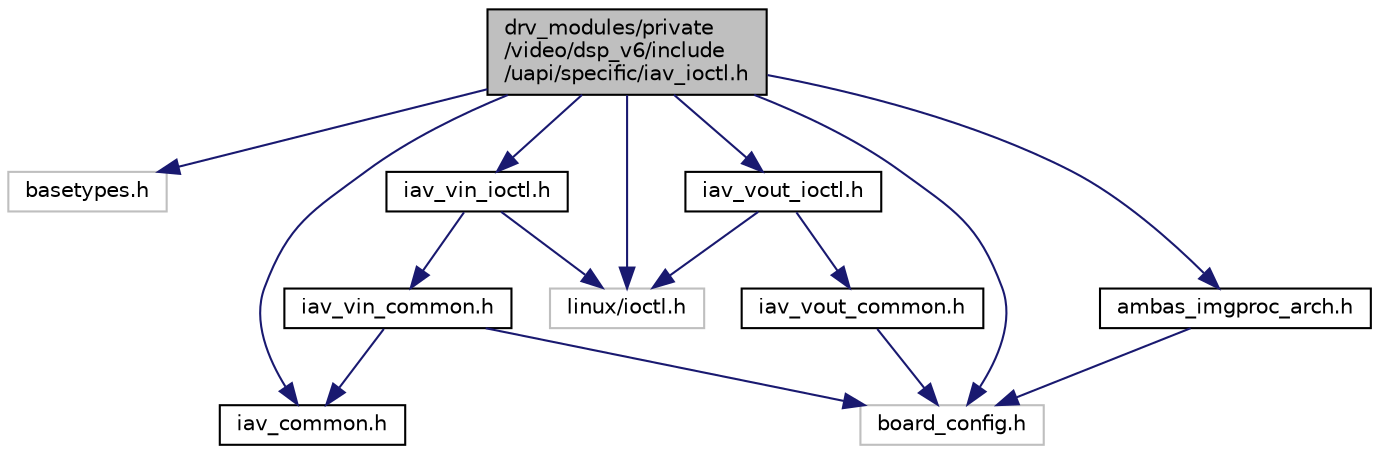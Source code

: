 digraph "drv_modules/private/video/dsp_v6/include/uapi/specific/iav_ioctl.h"
{
 // INTERACTIVE_SVG=YES
 // LATEX_PDF_SIZE
  bgcolor="transparent";
  edge [fontname="Helvetica",fontsize="10",labelfontname="Helvetica",labelfontsize="10"];
  node [fontname="Helvetica",fontsize="10",shape=record];
  Node1 [label="drv_modules/private\l/video/dsp_v6/include\l/uapi/specific/iav_ioctl.h",height=0.2,width=0.4,color="black", fillcolor="grey75", style="filled", fontcolor="black",tooltip="This file defines IAV driver ioctl api."];
  Node1 -> Node2 [color="midnightblue",fontsize="10",style="solid",fontname="Helvetica"];
  Node2 [label="basetypes.h",height=0.2,width=0.4,color="grey75",tooltip=" "];
  Node1 -> Node3 [color="midnightblue",fontsize="10",style="solid",fontname="Helvetica"];
  Node3 [label="linux/ioctl.h",height=0.2,width=0.4,color="grey75",tooltip=" "];
  Node1 -> Node4 [color="midnightblue",fontsize="10",style="solid",fontname="Helvetica"];
  Node4 [label="board_config.h",height=0.2,width=0.4,color="grey75",tooltip=" "];
  Node1 -> Node5 [color="midnightblue",fontsize="10",style="solid",fontname="Helvetica"];
  Node5 [label="iav_common.h",height=0.2,width=0.4,color="black",URL="$d9/da5/iav__common_8h.html",tooltip="This file defines common enumerations used in all IAV driver and header files."];
  Node1 -> Node6 [color="midnightblue",fontsize="10",style="solid",fontname="Helvetica"];
  Node6 [label="iav_vin_ioctl.h",height=0.2,width=0.4,color="black",URL="$de/d12/iav__vin__ioctl_8h.html",tooltip="This file defines IAV Video Input Configuration IOCTL api."];
  Node6 -> Node3 [color="midnightblue",fontsize="10",style="solid",fontname="Helvetica"];
  Node6 -> Node7 [color="midnightblue",fontsize="10",style="solid",fontname="Helvetica"];
  Node7 [label="iav_vin_common.h",height=0.2,width=0.4,color="black",URL="$d9/d65/iav__vin__common_8h.html",tooltip="This file defines IAV Video Input Configuration structures."];
  Node7 -> Node4 [color="midnightblue",fontsize="10",style="solid",fontname="Helvetica"];
  Node7 -> Node5 [color="midnightblue",fontsize="10",style="solid",fontname="Helvetica"];
  Node1 -> Node8 [color="midnightblue",fontsize="10",style="solid",fontname="Helvetica"];
  Node8 [label="iav_vout_ioctl.h",height=0.2,width=0.4,color="black",URL="$dd/d5e/iav__vout__ioctl_8h.html",tooltip="This file defines video output configuration ioctl."];
  Node8 -> Node3 [color="midnightblue",fontsize="10",style="solid",fontname="Helvetica"];
  Node8 -> Node9 [color="midnightblue",fontsize="10",style="solid",fontname="Helvetica"];
  Node9 [label="iav_vout_common.h",height=0.2,width=0.4,color="black",URL="$d7/db8/iav__vout__common_8h.html",tooltip="This file defines video output configuration ioctl."];
  Node9 -> Node4 [color="midnightblue",fontsize="10",style="solid",fontname="Helvetica"];
  Node1 -> Node10 [color="midnightblue",fontsize="10",style="solid",fontname="Helvetica"];
  Node10 [label="ambas_imgproc_arch.h",height=0.2,width=0.4,color="black",URL="$dd/d40/ambas__imgproc__arch_8h.html",tooltip=" "];
  Node10 -> Node4 [color="midnightblue",fontsize="10",style="solid",fontname="Helvetica"];
}
